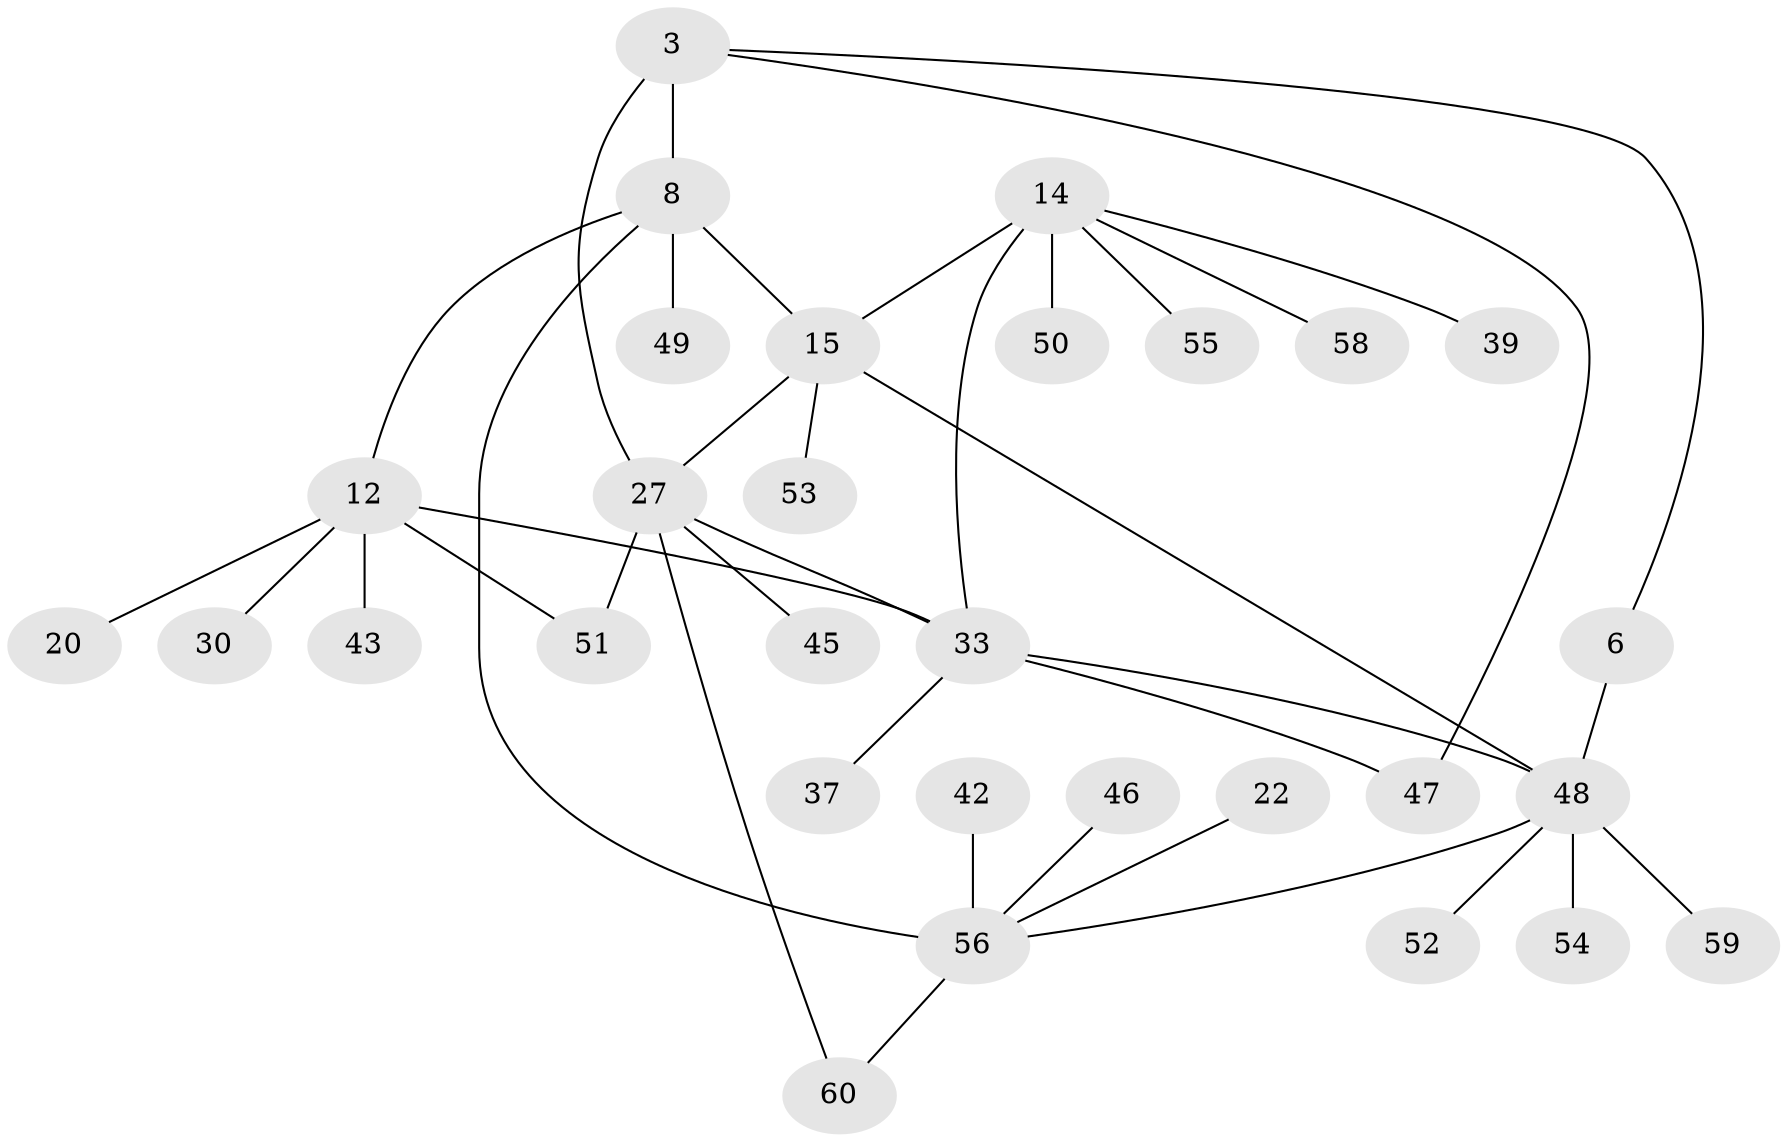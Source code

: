 // original degree distribution, {8: 0.03333333333333333, 3: 0.11666666666666667, 4: 0.03333333333333333, 7: 0.06666666666666667, 5: 0.05, 6: 0.016666666666666666, 2: 0.18333333333333332, 1: 0.5}
// Generated by graph-tools (version 1.1) at 2025/55/03/09/25 04:55:49]
// undirected, 30 vertices, 38 edges
graph export_dot {
graph [start="1"]
  node [color=gray90,style=filled];
  3 [super="+2"];
  6;
  8 [super="+7"];
  12;
  14;
  15 [super="+13"];
  20;
  22;
  27 [super="+1"];
  30 [super="+21"];
  33 [super="+19+23+11+28"];
  37;
  39;
  42;
  43 [super="+18+31"];
  45 [super="+26"];
  46;
  47;
  48 [super="+41"];
  49 [super="+44"];
  50;
  51;
  52 [super="+34"];
  53 [super="+40"];
  54;
  55;
  56 [super="+9"];
  58;
  59 [super="+32"];
  60 [super="+25+57"];
  3 -- 6;
  3 -- 8;
  3 -- 47;
  3 -- 27 [weight=2];
  6 -- 48 [weight=2];
  8 -- 15;
  8 -- 12;
  8 -- 49;
  8 -- 56 [weight=2];
  12 -- 20;
  12 -- 51;
  12 -- 43;
  12 -- 30;
  12 -- 33 [weight=2];
  14 -- 15 [weight=2];
  14 -- 39;
  14 -- 50;
  14 -- 55;
  14 -- 58;
  14 -- 33;
  15 -- 53;
  15 -- 48;
  15 -- 27;
  22 -- 56;
  27 -- 33;
  27 -- 51;
  27 -- 60;
  27 -- 45;
  33 -- 37;
  33 -- 47;
  33 -- 48;
  42 -- 56;
  46 -- 56;
  48 -- 52;
  48 -- 54;
  48 -- 59;
  48 -- 56;
  56 -- 60;
}
